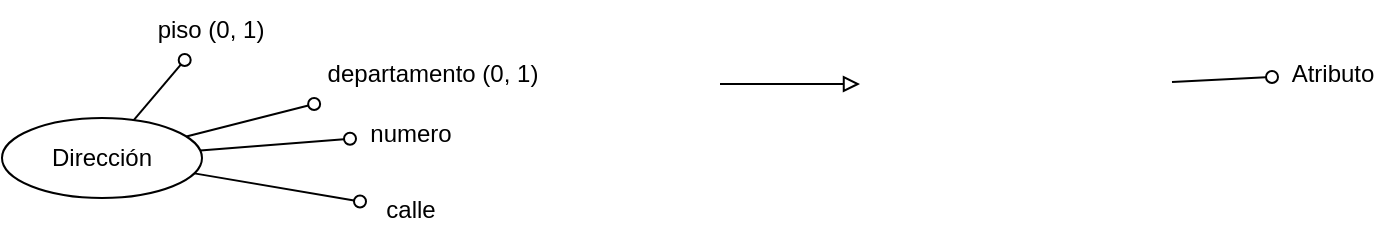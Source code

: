 <mxfile version="22.0.4" type="device">
  <diagram name="Page-1" id="aoM8PHcoAs3H3TJjdw_T">
    <mxGraphModel dx="1434" dy="768" grid="1" gridSize="10" guides="1" tooltips="1" connect="1" arrows="1" fold="1" page="1" pageScale="1" pageWidth="827" pageHeight="1169" math="0" shadow="0">
      <root>
        <mxCell id="0" />
        <mxCell id="1" parent="0" />
        <mxCell id="--o1KW6Nt54trlVGo0NL-1" value="" style="endArrow=oval;html=1;rounded=0;endFill=0;" parent="1" target="--o1KW6Nt54trlVGo0NL-3" edge="1">
          <mxGeometry relative="1" as="geometry">
            <mxPoint x="651" y="151" as="sourcePoint" />
            <mxPoint x="691" y="150" as="targetPoint" />
          </mxGeometry>
        </mxCell>
        <mxCell id="--o1KW6Nt54trlVGo0NL-2" value="" style="endArrow=block;html=1;rounded=0;endFill=0;" parent="1" edge="1">
          <mxGeometry relative="1" as="geometry">
            <mxPoint x="425" y="152" as="sourcePoint" />
            <mxPoint x="495" y="152" as="targetPoint" />
          </mxGeometry>
        </mxCell>
        <mxCell id="--o1KW6Nt54trlVGo0NL-3" value="Atributo" style="text;html=1;align=center;verticalAlign=middle;resizable=0;points=[];autosize=1;strokeColor=none;fillColor=none;rounded=0;" parent="1" vertex="1">
          <mxGeometry x="701" y="132" width="60" height="30" as="geometry" />
        </mxCell>
        <mxCell id="--o1KW6Nt54trlVGo0NL-4" value="" style="endArrow=oval;html=1;rounded=0;endFill=0;" parent="1" source="--o1KW6Nt54trlVGo0NL-12" target="--o1KW6Nt54trlVGo0NL-9" edge="1">
          <mxGeometry relative="1" as="geometry">
            <mxPoint x="165.355" y="177.858" as="sourcePoint" />
            <mxPoint x="330" y="102" as="targetPoint" />
          </mxGeometry>
        </mxCell>
        <mxCell id="--o1KW6Nt54trlVGo0NL-5" value="" style="endArrow=oval;html=1;rounded=0;endFill=0;" parent="1" source="--o1KW6Nt54trlVGo0NL-12" target="--o1KW6Nt54trlVGo0NL-10" edge="1">
          <mxGeometry relative="1" as="geometry">
            <mxPoint x="180" y="192" as="sourcePoint" />
            <mxPoint x="340" y="112" as="targetPoint" />
          </mxGeometry>
        </mxCell>
        <mxCell id="--o1KW6Nt54trlVGo0NL-6" value="" style="endArrow=oval;html=1;rounded=0;endFill=0;" parent="1" source="--o1KW6Nt54trlVGo0NL-12" target="--o1KW6Nt54trlVGo0NL-11" edge="1">
          <mxGeometry relative="1" as="geometry">
            <mxPoint x="165.355" y="206.142" as="sourcePoint" />
            <mxPoint x="350" y="122" as="targetPoint" />
          </mxGeometry>
        </mxCell>
        <mxCell id="--o1KW6Nt54trlVGo0NL-7" value="" style="endArrow=oval;html=1;rounded=0;endFill=0;" parent="1" source="--o1KW6Nt54trlVGo0NL-12" target="--o1KW6Nt54trlVGo0NL-8" edge="1">
          <mxGeometry relative="1" as="geometry">
            <mxPoint x="130" y="172" as="sourcePoint" />
            <mxPoint x="170" y="130" as="targetPoint" />
          </mxGeometry>
        </mxCell>
        <mxCell id="--o1KW6Nt54trlVGo0NL-8" value="piso (0, 1)" style="text;html=1;align=center;verticalAlign=middle;resizable=0;points=[];autosize=1;strokeColor=none;fillColor=none;rounded=0;" parent="1" vertex="1">
          <mxGeometry x="130" y="110" width="80" height="30" as="geometry" />
        </mxCell>
        <mxCell id="--o1KW6Nt54trlVGo0NL-9" value="departamento (0, 1)" style="text;html=1;align=center;verticalAlign=middle;resizable=0;points=[];autosize=1;strokeColor=none;fillColor=none;rounded=0;" parent="1" vertex="1">
          <mxGeometry x="216" y="132" width="130" height="30" as="geometry" />
        </mxCell>
        <mxCell id="--o1KW6Nt54trlVGo0NL-10" value="numero" style="text;html=1;align=center;verticalAlign=middle;resizable=0;points=[];autosize=1;strokeColor=none;fillColor=none;rounded=0;" parent="1" vertex="1">
          <mxGeometry x="240" y="162" width="60" height="30" as="geometry" />
        </mxCell>
        <mxCell id="--o1KW6Nt54trlVGo0NL-11" value="calle" style="text;html=1;align=center;verticalAlign=middle;resizable=0;points=[];autosize=1;strokeColor=none;fillColor=none;rounded=0;" parent="1" vertex="1">
          <mxGeometry x="245" y="200" width="50" height="30" as="geometry" />
        </mxCell>
        <mxCell id="--o1KW6Nt54trlVGo0NL-12" value="Dirección" style="ellipse;whiteSpace=wrap;html=1;align=center;rounded=0;" parent="1" vertex="1">
          <mxGeometry x="66" y="169" width="100" height="40" as="geometry" />
        </mxCell>
      </root>
    </mxGraphModel>
  </diagram>
</mxfile>

